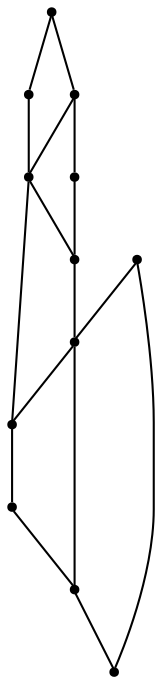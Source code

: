 graph {
  node [shape=point,comment="{\"directed\":false,\"doi\":\"10.1007/978-3-642-11805-0_23\",\"figure\":\"3 (2)\"}"]

  v0 [pos="1547.0910891333292,634.0534626007081"]
  v1 [pos="1547.0910891333292,739.4041690132835"]
  v2 [pos="1336.3093958477643,634.0534626007081"]
  v3 [pos="1547.0910891333292,844.7550026286733"]
  v4 [pos="1441.7002424905465,739.4041690132835"]
  v5 [pos="1547.0910891333292,950.1079350904986"]
  v6 [pos="1441.7002424905465,634.0534626007081"]
  v7 [pos="1441.7002424905465,844.7550026286733"]
  v8 [pos="1441.7002424905465,950.1079350904987"]
  v9 [pos="1336.309395847764,739.4041690132836"]
  v10 [pos="1336.3093958477639,844.7550026286734"]
  v11 [pos="1336.309395847764,950.1079350904986"]

  v11 -- v8 [id="-2",pos="1336.309395847764,950.1079350904986 1441.7002424905465,950.1079350904987 1441.7002424905465,950.1079350904987 1441.7002424905465,950.1079350904987"]
  v9 -- v0 [id="-3",pos="1336.309395847764,739.4041690132836 1547.0910891333292,634.0534626007081 1547.0910891333292,634.0534626007081 1547.0910891333292,634.0534626007081"]
  v9 -- v4 [id="-4",pos="1336.309395847764,739.4041690132836 1441.7002424905465,739.4041690132835 1441.7002424905465,739.4041690132835 1441.7002424905465,739.4041690132835"]
  v2 -- v6 [id="-5",pos="1336.3093958477643,634.0534626007081 1441.7002424905465,634.0534626007081 1441.7002424905465,634.0534626007081 1441.7002424905465,634.0534626007081"]
  v1 -- v2 [id="-6",pos="1547.0910891333292,739.4041690132835 1336.3093958477643,634.0534626007081 1336.3093958477643,634.0534626007081 1336.3093958477643,634.0534626007081"]
  v8 -- v7 [id="-10",pos="1441.7002424905465,950.1079350904987 1441.7002424905465,844.7550026286733 1441.7002424905465,844.7550026286733 1441.7002424905465,844.7550026286733"]
  v7 -- v1 [id="-11",pos="1441.7002424905465,844.7550026286733 1547.0910891333292,739.4041690132835 1547.0910891333292,739.4041690132835 1547.0910891333292,739.4041690132835"]
  v7 -- v3 [id="-12",pos="1441.7002424905465,844.7550026286733 1547.0910891333292,844.7550026286733 1547.0910891333292,844.7550026286733 1547.0910891333292,844.7550026286733"]
  v8 -- v5 [id="-14",pos="1441.7002424905465,950.1079350904987 1547.0910891333292,950.1079350904986 1547.0910891333292,950.1079350904986 1547.0910891333292,950.1079350904986"]
  v6 -- v0 [id="-15",pos="1441.7002424905465,634.0534626007081 1547.0910891333292,634.0534626007081 1547.0910891333292,634.0534626007081 1547.0910891333292,634.0534626007081"]
  v4 -- v1 [id="-16",pos="1441.7002424905465,739.4041690132835 1547.0910891333292,739.4041690132835 1547.0910891333292,739.4041690132835 1547.0910891333292,739.4041690132835"]
  v4 -- v6 [id="-17",pos="1441.7002424905465,739.4041690132835 1441.7002424905465,634.0534626007081 1441.7002424905465,634.0534626007081 1441.7002424905465,634.0534626007081"]
  v5 -- v3 [id="-21",pos="1547.0910891333292,950.1079350904986 1547.0910891333292,844.7550026286733 1547.0910891333292,844.7550026286733 1547.0910891333292,844.7550026286733"]
  v10 -- v7 [id="-22",pos="1336.3093958477639,844.7550026286734 1441.7002424905465,844.7550026286733 1441.7002424905465,844.7550026286733 1441.7002424905465,844.7550026286733"]
  v3 -- v4 [id="-23",pos="1547.0910891333292,844.7550026286733 1441.7002424905465,739.4041690132835 1441.7002424905465,739.4041690132835 1441.7002424905465,739.4041690132835"]
  v11 -- v10 [id="-24",pos="1336.309395847764,950.1079350904986 1336.3093958477639,844.7550026286734 1336.3093958477639,844.7550026286734 1336.3093958477639,844.7550026286734"]
}